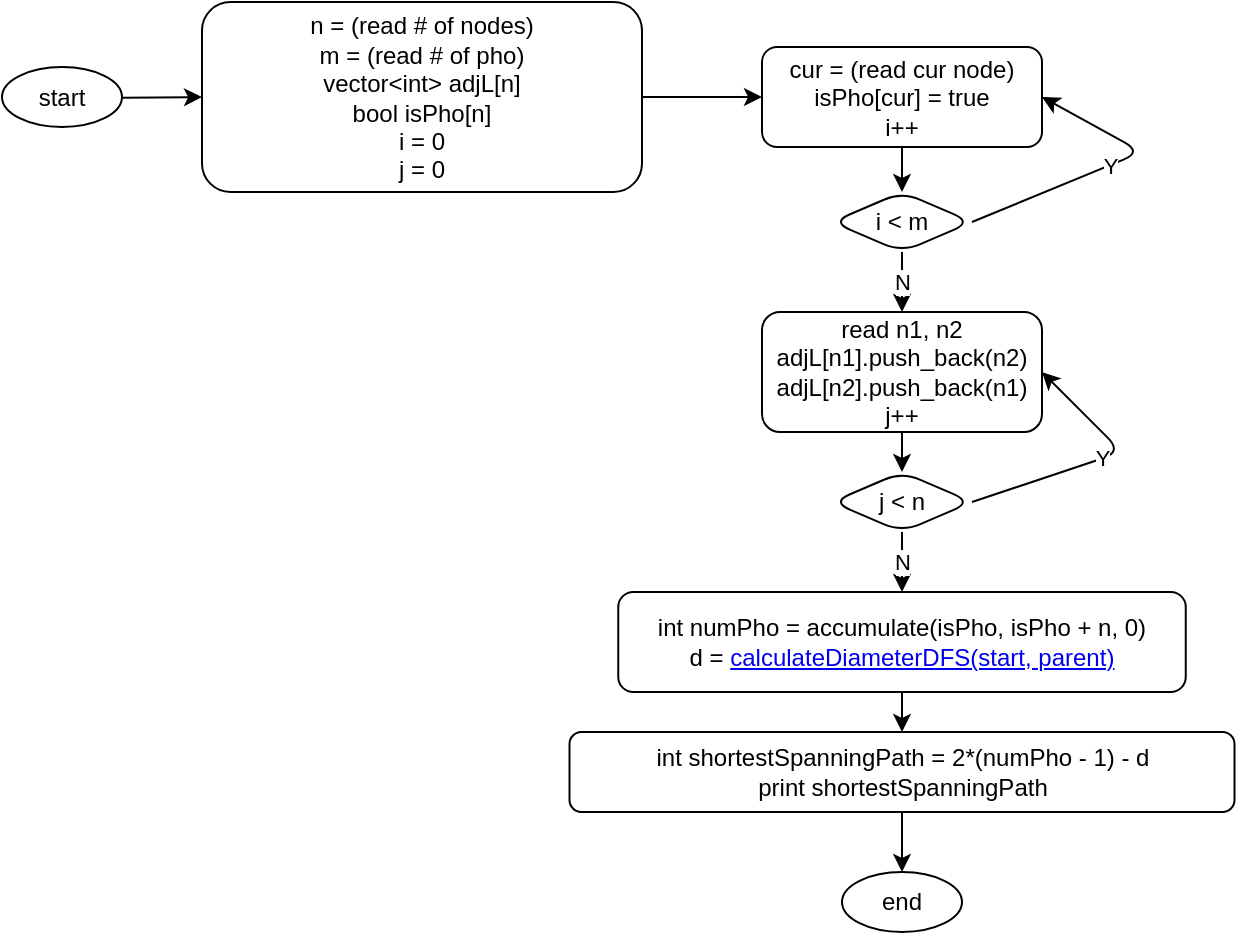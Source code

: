 <mxfile>
    <diagram id="6rzt2TXuob4xhtXyaZt5" name="main">
        <mxGraphModel dx="986" dy="433" grid="1" gridSize="10" guides="1" tooltips="1" connect="1" arrows="1" fold="1" page="1" pageScale="1" pageWidth="850" pageHeight="1100" math="0" shadow="0">
            <root>
                <mxCell id="0"/>
                <mxCell id="1" parent="0"/>
                <mxCell id="4" value="" style="edgeStyle=none;html=1;" edge="1" parent="1" source="2" target="3">
                    <mxGeometry relative="1" as="geometry"/>
                </mxCell>
                <mxCell id="2" value="start" style="ellipse;whiteSpace=wrap;html=1;" vertex="1" parent="1">
                    <mxGeometry x="80" y="57.5" width="60" height="30" as="geometry"/>
                </mxCell>
                <mxCell id="6" value="" style="edgeStyle=none;html=1;entryX=0;entryY=0.5;entryDx=0;entryDy=0;" edge="1" parent="1" source="3" target="63-pltJuSpFZ5HcEPU_--11">
                    <mxGeometry relative="1" as="geometry"/>
                </mxCell>
                <mxCell id="3" value="n = (read # of nodes)&lt;br&gt;m = (read # of pho)&lt;br&gt;vector&amp;lt;int&amp;gt; adjL[n]&lt;br&gt;bool isPho[n]&lt;br&gt;i = 0&lt;br&gt;j = 0" style="rounded=1;whiteSpace=wrap;html=1;" vertex="1" parent="1">
                    <mxGeometry x="180" y="25" width="220" height="95" as="geometry"/>
                </mxCell>
                <mxCell id="8" value="" style="edgeStyle=none;html=1;" edge="1" parent="1" source="5" target="7">
                    <mxGeometry relative="1" as="geometry"/>
                </mxCell>
                <UserObject label="int numPho = accumulate(isPho, isPho + n, 0)&lt;br&gt;d = &lt;a href=&quot;data:page/id,jtwWwJaHlfj50oAzaOnL&quot;&gt;calculateDiameterDFS(start, parent)&lt;/a&gt;" id="5">
                    <mxCell style="rounded=1;whiteSpace=wrap;html=1;" vertex="1" parent="1">
                        <mxGeometry x="388.13" y="320" width="283.75" height="50" as="geometry"/>
                    </mxCell>
                </UserObject>
                <mxCell id="10" value="" style="edgeStyle=none;html=1;" edge="1" parent="1" source="7" target="9">
                    <mxGeometry relative="1" as="geometry"/>
                </mxCell>
                <mxCell id="7" value="int shortestSpanningPath = 2*(numPho - 1) - d&lt;br&gt;print shortestSpanningPath" style="rounded=1;whiteSpace=wrap;html=1;" vertex="1" parent="1">
                    <mxGeometry x="363.75" y="390" width="332.5" height="40" as="geometry"/>
                </mxCell>
                <mxCell id="9" value="end" style="ellipse;whiteSpace=wrap;html=1;" vertex="1" parent="1">
                    <mxGeometry x="500" y="460" width="60" height="30" as="geometry"/>
                </mxCell>
                <mxCell id="63-pltJuSpFZ5HcEPU_--17" value="" style="edgeStyle=none;html=1;" edge="1" parent="1" source="63-pltJuSpFZ5HcEPU_--11" target="63-pltJuSpFZ5HcEPU_--16">
                    <mxGeometry relative="1" as="geometry"/>
                </mxCell>
                <mxCell id="63-pltJuSpFZ5HcEPU_--11" value="cur = (read cur node)&lt;br&gt;isPho[cur] = true&lt;br&gt;i++" style="rounded=1;whiteSpace=wrap;html=1;" vertex="1" parent="1">
                    <mxGeometry x="460" y="47.5" width="140" height="50" as="geometry"/>
                </mxCell>
                <mxCell id="63-pltJuSpFZ5HcEPU_--22" value="" style="edgeStyle=none;html=1;" edge="1" parent="1" source="63-pltJuSpFZ5HcEPU_--13" target="63-pltJuSpFZ5HcEPU_--21">
                    <mxGeometry relative="1" as="geometry"/>
                </mxCell>
                <mxCell id="63-pltJuSpFZ5HcEPU_--13" value="read n1, n2&lt;br&gt;adjL[n1].push_back(n2)&lt;br&gt;adjL[n2].push_back(n1)&lt;br&gt;j++" style="rounded=1;whiteSpace=wrap;html=1;" vertex="1" parent="1">
                    <mxGeometry x="460" y="180" width="140" height="60" as="geometry"/>
                </mxCell>
                <mxCell id="63-pltJuSpFZ5HcEPU_--18" value="Y" style="edgeStyle=none;html=1;exitX=1;exitY=0.5;exitDx=0;exitDy=0;entryX=1;entryY=0.5;entryDx=0;entryDy=0;" edge="1" parent="1" source="63-pltJuSpFZ5HcEPU_--16" target="63-pltJuSpFZ5HcEPU_--11">
                    <mxGeometry relative="1" as="geometry">
                        <Array as="points">
                            <mxPoint x="650" y="100"/>
                        </Array>
                    </mxGeometry>
                </mxCell>
                <mxCell id="63-pltJuSpFZ5HcEPU_--20" value="N" style="edgeStyle=none;html=1;" edge="1" parent="1" source="63-pltJuSpFZ5HcEPU_--16" target="63-pltJuSpFZ5HcEPU_--13">
                    <mxGeometry relative="1" as="geometry"/>
                </mxCell>
                <mxCell id="63-pltJuSpFZ5HcEPU_--16" value="i &amp;lt; m" style="rhombus;whiteSpace=wrap;html=1;rounded=1;" vertex="1" parent="1">
                    <mxGeometry x="495" y="120" width="70" height="30" as="geometry"/>
                </mxCell>
                <mxCell id="63-pltJuSpFZ5HcEPU_--23" value="Y" style="edgeStyle=none;html=1;exitX=1;exitY=0.5;exitDx=0;exitDy=0;entryX=1;entryY=0.5;entryDx=0;entryDy=0;" edge="1" parent="1" source="63-pltJuSpFZ5HcEPU_--21" target="63-pltJuSpFZ5HcEPU_--13">
                    <mxGeometry relative="1" as="geometry">
                        <Array as="points">
                            <mxPoint x="640" y="250"/>
                        </Array>
                    </mxGeometry>
                </mxCell>
                <mxCell id="63-pltJuSpFZ5HcEPU_--26" value="N" style="edgeStyle=none;html=1;exitX=0.5;exitY=1;exitDx=0;exitDy=0;entryX=0.5;entryY=0;entryDx=0;entryDy=0;" edge="1" parent="1" source="63-pltJuSpFZ5HcEPU_--21" target="5">
                    <mxGeometry relative="1" as="geometry"/>
                </mxCell>
                <mxCell id="63-pltJuSpFZ5HcEPU_--21" value="j &amp;lt; n" style="rhombus;whiteSpace=wrap;html=1;rounded=1;" vertex="1" parent="1">
                    <mxGeometry x="495" y="260" width="70" height="30" as="geometry"/>
                </mxCell>
            </root>
        </mxGraphModel>
    </diagram>
    <diagram id="EqHSSUU6d0-dJvdjp_lv" name="findFarthestNode">
        <mxGraphModel dx="986" dy="433" grid="1" gridSize="10" guides="1" tooltips="1" connect="1" arrows="1" fold="1" page="1" pageScale="1" pageWidth="850" pageHeight="1100" math="0" shadow="0">
            <root>
                <mxCell id="0"/>
                <mxCell id="1" parent="0"/>
                <mxCell id="dleleKwU58TDSxntv2Ju-2" value="" style="edgeStyle=none;html=1;" edge="1" parent="1" source="qDm1iIENvLdSGu2U-vzX-1" target="dleleKwU58TDSxntv2Ju-1">
                    <mxGeometry relative="1" as="geometry"/>
                </mxCell>
                <mxCell id="qDm1iIENvLdSGu2U-vzX-1" value="int farthest = 0&lt;br&gt;bool vis[]&lt;br&gt;queue&amp;lt;int&amp;gt; path" style="rounded=1;whiteSpace=wrap;html=1;" vertex="1" parent="1">
                    <mxGeometry x="80" y="40" width="130" height="60" as="geometry"/>
                </mxCell>
                <mxCell id="dleleKwU58TDSxntv2Ju-4" value="" style="edgeStyle=none;html=1;" edge="1" parent="1" source="dleleKwU58TDSxntv2Ju-1" target="dleleKwU58TDSxntv2Ju-3">
                    <mxGeometry relative="1" as="geometry"/>
                </mxCell>
                <mxCell id="dleleKwU58TDSxntv2Ju-1" value="path.push(start)&lt;br&gt;vis[start] = true" style="rounded=1;whiteSpace=wrap;html=1;" vertex="1" parent="1">
                    <mxGeometry x="80" y="130" width="130" height="60" as="geometry"/>
                </mxCell>
                <mxCell id="dleleKwU58TDSxntv2Ju-6" value="Y" style="edgeStyle=none;html=1;" edge="1" parent="1" source="dleleKwU58TDSxntv2Ju-3" target="dleleKwU58TDSxntv2Ju-5">
                    <mxGeometry relative="1" as="geometry"/>
                </mxCell>
                <mxCell id="dleleKwU58TDSxntv2Ju-8" value="N" style="edgeStyle=none;html=1;" edge="1" parent="1" source="dleleKwU58TDSxntv2Ju-3" target="dleleKwU58TDSxntv2Ju-7">
                    <mxGeometry relative="1" as="geometry"/>
                </mxCell>
                <mxCell id="dleleKwU58TDSxntv2Ju-3" value="path.empty()" style="rhombus;whiteSpace=wrap;html=1;rounded=1;" vertex="1" parent="1">
                    <mxGeometry x="87.5" y="220" width="115" height="50" as="geometry"/>
                </mxCell>
                <mxCell id="dleleKwU58TDSxntv2Ju-5" value="return farthest" style="rounded=1;whiteSpace=wrap;html=1;" vertex="1" parent="1">
                    <mxGeometry x="85" y="320" width="120" height="60" as="geometry"/>
                </mxCell>
                <mxCell id="xyynoCSisLVpiFjaP8rr-2" value="" style="edgeStyle=none;html=1;" edge="1" parent="1" source="dleleKwU58TDSxntv2Ju-7" target="xyynoCSisLVpiFjaP8rr-1">
                    <mxGeometry relative="1" as="geometry"/>
                </mxCell>
                <mxCell id="dleleKwU58TDSxntv2Ju-7" value="cur = path.front()&lt;br&gt;path.pop()&lt;br&gt;farthest = cur" style="rounded=1;whiteSpace=wrap;html=1;" vertex="1" parent="1">
                    <mxGeometry x="240" y="215" width="120" height="60" as="geometry"/>
                </mxCell>
                <mxCell id="xyynoCSisLVpiFjaP8rr-4" value="" style="edgeStyle=none;html=1;" edge="1" parent="1" source="xyynoCSisLVpiFjaP8rr-1" target="xyynoCSisLVpiFjaP8rr-3">
                    <mxGeometry relative="1" as="geometry"/>
                </mxCell>
                <mxCell id="xyynoCSisLVpiFjaP8rr-1" value="int v : adjL[start]" style="rounded=1;whiteSpace=wrap;html=1;" vertex="1" parent="1">
                    <mxGeometry x="390" y="230" width="110" height="30" as="geometry"/>
                </mxCell>
                <mxCell id="xyynoCSisLVpiFjaP8rr-3" value="vis[v]" style="rhombus;whiteSpace=wrap;html=1;rounded=1;" vertex="1" parent="1">
                    <mxGeometry x="540" y="227.5" width="55" height="35" as="geometry"/>
                </mxCell>
            </root>
        </mxGraphModel>
    </diagram>
    <diagram name="Copy of calculateDiameterDFS" id="_HZ0rhdWvD0tHkhJlSHF">
        <mxGraphModel dx="704" dy="433" grid="1" gridSize="10" guides="1" tooltips="1" connect="1" arrows="1" fold="1" page="1" pageScale="1" pageWidth="850" pageHeight="1100" math="0" shadow="0">
            <root>
                <mxCell id="d1cI2sw6AXSHJWr2aV5s-0"/>
                <mxCell id="d1cI2sw6AXSHJWr2aV5s-1" parent="d1cI2sw6AXSHJWr2aV5s-0"/>
                <mxCell id="d1cI2sw6AXSHJWr2aV5s-2" value="" style="edgeStyle=none;html=1;" edge="1" parent="d1cI2sw6AXSHJWr2aV5s-1" source="d1cI2sw6AXSHJWr2aV5s-3" target="d1cI2sw6AXSHJWr2aV5s-5">
                    <mxGeometry relative="1" as="geometry"/>
                </mxCell>
                <mxCell id="d1cI2sw6AXSHJWr2aV5s-3" value="max1 = -1&lt;br&gt;max2 = -1" style="rounded=1;whiteSpace=wrap;html=1;" vertex="1" parent="d1cI2sw6AXSHJWr2aV5s-1">
                    <mxGeometry x="20" y="70" width="70" height="40" as="geometry"/>
                </mxCell>
                <mxCell id="d1cI2sw6AXSHJWr2aV5s-4" value="" style="edgeStyle=none;html=1;" edge="1" parent="d1cI2sw6AXSHJWr2aV5s-1" source="d1cI2sw6AXSHJWr2aV5s-5" target="d1cI2sw6AXSHJWr2aV5s-8">
                    <mxGeometry relative="1" as="geometry"/>
                </mxCell>
                <mxCell id="d1cI2sw6AXSHJWr2aV5s-5" value="int v : adjL[start]" style="rounded=1;whiteSpace=wrap;html=1;" vertex="1" parent="d1cI2sw6AXSHJWr2aV5s-1">
                    <mxGeometry x="120" y="70" width="240" height="40" as="geometry"/>
                </mxCell>
                <mxCell id="d1cI2sw6AXSHJWr2aV5s-6" value="Y" style="edgeStyle=none;html=1;" edge="1" parent="d1cI2sw6AXSHJWr2aV5s-1" source="d1cI2sw6AXSHJWr2aV5s-8" target="d1cI2sw6AXSHJWr2aV5s-11">
                    <mxGeometry relative="1" as="geometry"/>
                </mxCell>
                <mxCell id="d1cI2sw6AXSHJWr2aV5s-7" value="N" style="edgeStyle=none;html=1;exitX=0.5;exitY=1;exitDx=0;exitDy=0;entryX=0.5;entryY=0;entryDx=0;entryDy=0;" edge="1" parent="d1cI2sw6AXSHJWr2aV5s-1" source="d1cI2sw6AXSHJWr2aV5s-8" target="d1cI2sw6AXSHJWr2aV5s-13">
                    <mxGeometry relative="1" as="geometry"/>
                </mxCell>
                <mxCell id="d1cI2sw6AXSHJWr2aV5s-8" value="v == par" style="rhombus;whiteSpace=wrap;html=1;" vertex="1" parent="d1cI2sw6AXSHJWr2aV5s-1">
                    <mxGeometry x="395" y="70" width="75" height="40" as="geometry"/>
                </mxCell>
                <mxCell id="d1cI2sw6AXSHJWr2aV5s-9" value="Y" style="edgeStyle=none;html=1;exitX=0.5;exitY=0;exitDx=0;exitDy=0;entryX=0.5;entryY=0;entryDx=0;entryDy=0;" edge="1" parent="d1cI2sw6AXSHJWr2aV5s-1" source="d1cI2sw6AXSHJWr2aV5s-11" target="d1cI2sw6AXSHJWr2aV5s-5">
                    <mxGeometry relative="1" as="geometry">
                        <Array as="points">
                            <mxPoint x="470" y="20"/>
                        </Array>
                    </mxGeometry>
                </mxCell>
                <mxCell id="d1cI2sw6AXSHJWr2aV5s-10" value="N" style="edgeStyle=none;html=1;exitX=1;exitY=0.5;exitDx=0;exitDy=0;entryX=1;entryY=0.5;entryDx=0;entryDy=0;" edge="1" parent="d1cI2sw6AXSHJWr2aV5s-1" source="d1cI2sw6AXSHJWr2aV5s-11" target="d1cI2sw6AXSHJWr2aV5s-29">
                    <mxGeometry relative="1" as="geometry">
                        <Array as="points">
                            <mxPoint x="830" y="290"/>
                        </Array>
                    </mxGeometry>
                </mxCell>
                <mxCell id="d1cI2sw6AXSHJWr2aV5s-11" value="adjL[start] has more elements" style="rhombus;whiteSpace=wrap;html=1;" vertex="1" parent="d1cI2sw6AXSHJWr2aV5s-1">
                    <mxGeometry x="510" y="65" width="200" height="50" as="geometry"/>
                </mxCell>
                <mxCell id="d1cI2sw6AXSHJWr2aV5s-12" value="" style="edgeStyle=none;html=1;entryX=0;entryY=0.5;entryDx=0;entryDy=0;" edge="1" parent="d1cI2sw6AXSHJWr2aV5s-1" source="d1cI2sw6AXSHJWr2aV5s-13" target="d1cI2sw6AXSHJWr2aV5s-16">
                    <mxGeometry relative="1" as="geometry">
                        <mxPoint x="155" y="340" as="targetPoint"/>
                    </mxGeometry>
                </mxCell>
                <mxCell id="d1cI2sw6AXSHJWr2aV5s-13" value="int tempDiam = calculateDiameterDfs(v, start)" style="rounded=1;whiteSpace=wrap;html=1;" vertex="1" parent="d1cI2sw6AXSHJWr2aV5s-1">
                    <mxGeometry x="20" y="160" width="262.5" height="30" as="geometry"/>
                </mxCell>
                <mxCell id="d1cI2sw6AXSHJWr2aV5s-14" value="Y" style="edgeStyle=none;html=1;" edge="1" parent="d1cI2sw6AXSHJWr2aV5s-1" source="d1cI2sw6AXSHJWr2aV5s-16" target="d1cI2sw6AXSHJWr2aV5s-18">
                    <mxGeometry relative="1" as="geometry"/>
                </mxCell>
                <mxCell id="d1cI2sw6AXSHJWr2aV5s-15" value="N" style="edgeStyle=none;html=1;exitX=1;exitY=0.5;exitDx=0;exitDy=0;entryX=0.5;entryY=0;entryDx=0;entryDy=0;" edge="1" parent="d1cI2sw6AXSHJWr2aV5s-1" source="d1cI2sw6AXSHJWr2aV5s-16" target="d1cI2sw6AXSHJWr2aV5s-21">
                    <mxGeometry relative="1" as="geometry">
                        <Array as="points"/>
                    </mxGeometry>
                </mxCell>
                <mxCell id="d1cI2sw6AXSHJWr2aV5s-16" value="tempDiam &amp;gt; max2" style="rhombus;whiteSpace=wrap;html=1;" vertex="1" parent="d1cI2sw6AXSHJWr2aV5s-1">
                    <mxGeometry x="310" y="155" width="140" height="40" as="geometry"/>
                </mxCell>
                <mxCell id="d1cI2sw6AXSHJWr2aV5s-17" value="" style="edgeStyle=none;html=1;" edge="1" parent="d1cI2sw6AXSHJWr2aV5s-1" source="d1cI2sw6AXSHJWr2aV5s-18" target="d1cI2sw6AXSHJWr2aV5s-21">
                    <mxGeometry relative="1" as="geometry"/>
                </mxCell>
                <mxCell id="d1cI2sw6AXSHJWr2aV5s-18" value="max2 = tempDiam" style="rounded=1;whiteSpace=wrap;html=1;" vertex="1" parent="d1cI2sw6AXSHJWr2aV5s-1">
                    <mxGeometry x="321.88" y="230" width="116.25" height="30" as="geometry"/>
                </mxCell>
                <mxCell id="d1cI2sw6AXSHJWr2aV5s-19" value="Y" style="edgeStyle=none;html=1;" edge="1" parent="d1cI2sw6AXSHJWr2aV5s-1" source="d1cI2sw6AXSHJWr2aV5s-21" target="d1cI2sw6AXSHJWr2aV5s-23">
                    <mxGeometry relative="1" as="geometry"/>
                </mxCell>
                <mxCell id="d1cI2sw6AXSHJWr2aV5s-20" value="N" style="edgeStyle=none;html=1;exitX=1;exitY=0.5;exitDx=0;exitDy=0;entryX=0.5;entryY=0;entryDx=0;entryDy=0;" edge="1" parent="d1cI2sw6AXSHJWr2aV5s-1" source="d1cI2sw6AXSHJWr2aV5s-21" target="d1cI2sw6AXSHJWr2aV5s-26">
                    <mxGeometry relative="1" as="geometry">
                        <mxPoint x="608.12" y="385" as="targetPoint"/>
                        <Array as="points"/>
                    </mxGeometry>
                </mxCell>
                <mxCell id="d1cI2sw6AXSHJWr2aV5s-21" value="max2 &amp;gt; max1" style="rhombus;whiteSpace=wrap;html=1;" vertex="1" parent="d1cI2sw6AXSHJWr2aV5s-1">
                    <mxGeometry x="480" y="225" width="140" height="40" as="geometry"/>
                </mxCell>
                <mxCell id="d1cI2sw6AXSHJWr2aV5s-22" value="" style="edgeStyle=none;html=1;entryX=0;entryY=0.5;entryDx=0;entryDy=0;" edge="1" parent="d1cI2sw6AXSHJWr2aV5s-1" source="d1cI2sw6AXSHJWr2aV5s-23" target="d1cI2sw6AXSHJWr2aV5s-26">
                    <mxGeometry relative="1" as="geometry">
                        <mxPoint x="549.995" y="370" as="targetPoint"/>
                    </mxGeometry>
                </mxCell>
                <mxCell id="d1cI2sw6AXSHJWr2aV5s-23" value="swap(max2, max1)" style="rounded=1;whiteSpace=wrap;html=1;" vertex="1" parent="d1cI2sw6AXSHJWr2aV5s-1">
                    <mxGeometry x="491.87" y="300" width="116.25" height="30" as="geometry"/>
                </mxCell>
                <mxCell id="d1cI2sw6AXSHJWr2aV5s-24" value="Y" style="edgeStyle=none;html=1;" edge="1" parent="d1cI2sw6AXSHJWr2aV5s-1" source="d1cI2sw6AXSHJWr2aV5s-26" target="d1cI2sw6AXSHJWr2aV5s-28">
                    <mxGeometry relative="1" as="geometry"/>
                </mxCell>
                <mxCell id="d1cI2sw6AXSHJWr2aV5s-25" value="N" style="edgeStyle=none;html=1;exitX=1;exitY=0.5;exitDx=0;exitDy=0;entryX=0.5;entryY=1;entryDx=0;entryDy=0;" edge="1" parent="d1cI2sw6AXSHJWr2aV5s-1" source="d1cI2sw6AXSHJWr2aV5s-26" target="d1cI2sw6AXSHJWr2aV5s-11">
                    <mxGeometry relative="1" as="geometry">
                        <Array as="points">
                            <mxPoint x="660" y="230"/>
                        </Array>
                    </mxGeometry>
                </mxCell>
                <mxCell id="d1cI2sw6AXSHJWr2aV5s-26" value="isPho[v]" style="rhombus;whiteSpace=wrap;html=1;" vertex="1" parent="d1cI2sw6AXSHJWr2aV5s-1">
                    <mxGeometry x="640" y="295" width="140" height="40" as="geometry"/>
                </mxCell>
                <mxCell id="d1cI2sw6AXSHJWr2aV5s-27" style="edgeStyle=none;html=1;exitX=1;exitY=0.5;exitDx=0;exitDy=0;entryX=0.5;entryY=1;entryDx=0;entryDy=0;" edge="1" parent="d1cI2sw6AXSHJWr2aV5s-1" source="d1cI2sw6AXSHJWr2aV5s-28" target="d1cI2sw6AXSHJWr2aV5s-11">
                    <mxGeometry relative="1" as="geometry">
                        <Array as="points">
                            <mxPoint x="790" y="300"/>
                        </Array>
                    </mxGeometry>
                </mxCell>
                <mxCell id="d1cI2sw6AXSHJWr2aV5s-28" value="isPho[par] = true" style="rounded=1;whiteSpace=wrap;html=1;" vertex="1" parent="d1cI2sw6AXSHJWr2aV5s-1">
                    <mxGeometry x="651.88" y="370" width="116.25" height="30" as="geometry"/>
                </mxCell>
                <mxCell id="d1cI2sw6AXSHJWr2aV5s-29" value="" style="rounded=1;whiteSpace=wrap;html=1;" vertex="1" parent="d1cI2sw6AXSHJWr2aV5s-1">
                    <mxGeometry x="651.88" y="430" width="116.25" height="30" as="geometry"/>
                </mxCell>
            </root>
        </mxGraphModel>
    </diagram>
    <diagram id="jtwWwJaHlfj50oAzaOnL" name="calculate diameter">
        <mxGraphModel dx="986" dy="433" grid="1" gridSize="10" guides="1" tooltips="1" connect="1" arrows="1" fold="1" page="1" pageScale="1" pageWidth="850" pageHeight="1100" math="0" shadow="0">
            <root>
                <mxCell id="0"/>
                <mxCell id="1" parent="0"/>
                <mxCell id="_z_blW0uepA_B_WanZRF-3" value="" style="edgeStyle=none;html=1;" edge="1" parent="1" source="C33J_M5XqmryMFpZPdEn-1" target="_z_blW0uepA_B_WanZRF-2">
                    <mxGeometry relative="1" as="geometry"/>
                </mxCell>
                <mxCell id="C33J_M5XqmryMFpZPdEn-1" value="start = 0" style="rounded=1;whiteSpace=wrap;html=1;" vertex="1" parent="1">
                    <mxGeometry x="175" y="80" width="90" height="30" as="geometry"/>
                </mxCell>
                <mxCell id="_z_blW0uepA_B_WanZRF-5" value="" style="edgeStyle=none;html=1;" edge="1" parent="1" source="_z_blW0uepA_B_WanZRF-2" target="_z_blW0uepA_B_WanZRF-4">
                    <mxGeometry relative="1" as="geometry"/>
                </mxCell>
                <mxCell id="_z_blW0uepA_B_WanZRF-2" value="int farthest = findFarthestNode(start)" style="rounded=1;whiteSpace=wrap;html=1;" vertex="1" parent="1">
                    <mxGeometry x="80" y="140" width="280" height="30" as="geometry"/>
                </mxCell>
                <mxCell id="qAGNaI8bkBU7Yw3Nce1m-2" value="" style="edgeStyle=none;html=1;" edge="1" parent="1" source="_z_blW0uepA_B_WanZRF-4" target="qAGNaI8bkBU7Yw3Nce1m-1">
                    <mxGeometry relative="1" as="geometry"/>
                </mxCell>
                <mxCell id="_z_blW0uepA_B_WanZRF-4" value="diameter = findFarthestNode(farthest)" style="rounded=1;whiteSpace=wrap;html=1;" vertex="1" parent="1">
                    <mxGeometry x="80" y="200" width="280" height="30" as="geometry"/>
                </mxCell>
                <UserObject label="main" link="data:page/id,6rzt2TXuob4xhtXyaZt5" id="qAGNaI8bkBU7Yw3Nce1m-1">
                    <mxCell style="fontColor=#0000EE;fontStyle=4;rounded=1;overflow=hidden;spacing=10;" vertex="1" parent="1">
                        <mxGeometry x="185" y="260" width="70" height="40" as="geometry"/>
                    </mxCell>
                </UserObject>
            </root>
        </mxGraphModel>
    </diagram>
    <diagram name="Copy of calculate min spanning path length" id="1EV088JOgYxRK5LGN9OE">
        <mxGraphModel dx="986" dy="433" grid="1" gridSize="10" guides="1" tooltips="1" connect="1" arrows="1" fold="1" page="1" pageScale="1" pageWidth="850" pageHeight="1100" math="0" shadow="0">
            <root>
                <mxCell id="cmgbwvuzfVoJ4pH_jBFq-0"/>
                <mxCell id="cmgbwvuzfVoJ4pH_jBFq-1" parent="cmgbwvuzfVoJ4pH_jBFq-0"/>
                <mxCell id="cmgbwvuzfVoJ4pH_jBFq-2" value="" style="edgeStyle=none;html=1;" edge="1" parent="cmgbwvuzfVoJ4pH_jBFq-1" source="cmgbwvuzfVoJ4pH_jBFq-3" target="cmgbwvuzfVoJ4pH_jBFq-5">
                    <mxGeometry relative="1" as="geometry"/>
                </mxCell>
                <mxCell id="cmgbwvuzfVoJ4pH_jBFq-3" value="int numNodes = accumulate(isPho, isPho + n, 0)" style="rounded=1;whiteSpace=wrap;html=1;" vertex="1" parent="cmgbwvuzfVoJ4pH_jBFq-1">
                    <mxGeometry x="80" y="80" width="280" height="30" as="geometry"/>
                </mxCell>
                <mxCell id="cmgbwvuzfVoJ4pH_jBFq-4" value="" style="edgeStyle=none;html=1;" edge="1" parent="cmgbwvuzfVoJ4pH_jBFq-1" source="cmgbwvuzfVoJ4pH_jBFq-5" target="cmgbwvuzfVoJ4pH_jBFq-7">
                    <mxGeometry relative="1" as="geometry"/>
                </mxCell>
                <mxCell id="cmgbwvuzfVoJ4pH_jBFq-5" value="int numEdges = numNodes - 1" style="rounded=1;whiteSpace=wrap;html=1;" vertex="1" parent="cmgbwvuzfVoJ4pH_jBFq-1">
                    <mxGeometry x="80" y="140" width="280" height="30" as="geometry"/>
                </mxCell>
                <mxCell id="cmgbwvuzfVoJ4pH_jBFq-6" value="" style="edgeStyle=none;html=1;" edge="1" parent="cmgbwvuzfVoJ4pH_jBFq-1" source="cmgbwvuzfVoJ4pH_jBFq-7" target="cmgbwvuzfVoJ4pH_jBFq-8">
                    <mxGeometry relative="1" as="geometry"/>
                </mxCell>
                <mxCell id="cmgbwvuzfVoJ4pH_jBFq-7" value="minLen = 2*(numEdges-1) - d" style="rounded=1;whiteSpace=wrap;html=1;" vertex="1" parent="cmgbwvuzfVoJ4pH_jBFq-1">
                    <mxGeometry x="80" y="200" width="280" height="30" as="geometry"/>
                </mxCell>
                <UserObject label="main" link="data:page/id,6rzt2TXuob4xhtXyaZt5" id="cmgbwvuzfVoJ4pH_jBFq-8">
                    <mxCell style="fontColor=#0000EE;fontStyle=4;rounded=1;overflow=hidden;spacing=10;" vertex="1" parent="cmgbwvuzfVoJ4pH_jBFq-1">
                        <mxGeometry x="185" y="260" width="70" height="40" as="geometry"/>
                    </mxCell>
                </UserObject>
            </root>
        </mxGraphModel>
    </diagram>
</mxfile>